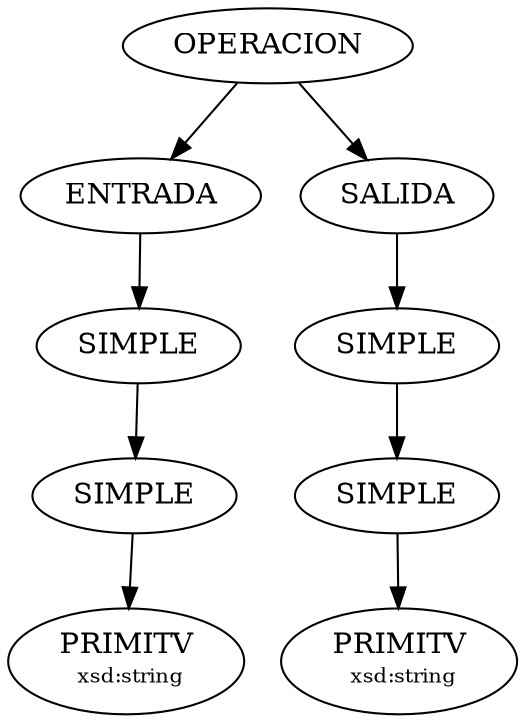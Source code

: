 digraph G
{
N0R0n0 [label="OPERACION"];
N1R0n0 [label="ENTRADA"];
N2R0n0 [label="SIMPLE"];
N3R0n0 [label="SIMPLE"];
N4R0n0 [label=<PRIMITV<BR/> <FONT POINT-SIZE="10">xsd:string</FONT>>];
N1R0n1 [label="SALIDA"];
N2R1n0 [label="SIMPLE"];
N3R1n0 [label="SIMPLE"];
N4R1n0 [label=<PRIMITV<BR/> <FONT POINT-SIZE="10">xsd:string</FONT>>];

N0R0n0 -> N1R0n0;
N1R0n0 -> N2R0n0;
N2R0n0 -> N3R0n0;
N3R0n0 -> N4R0n0;
N0R0n0 -> N1R0n1;
N1R0n1 -> N2R1n0;
N2R1n0 -> N3R1n0;
N3R1n0 -> N4R1n0;

}

